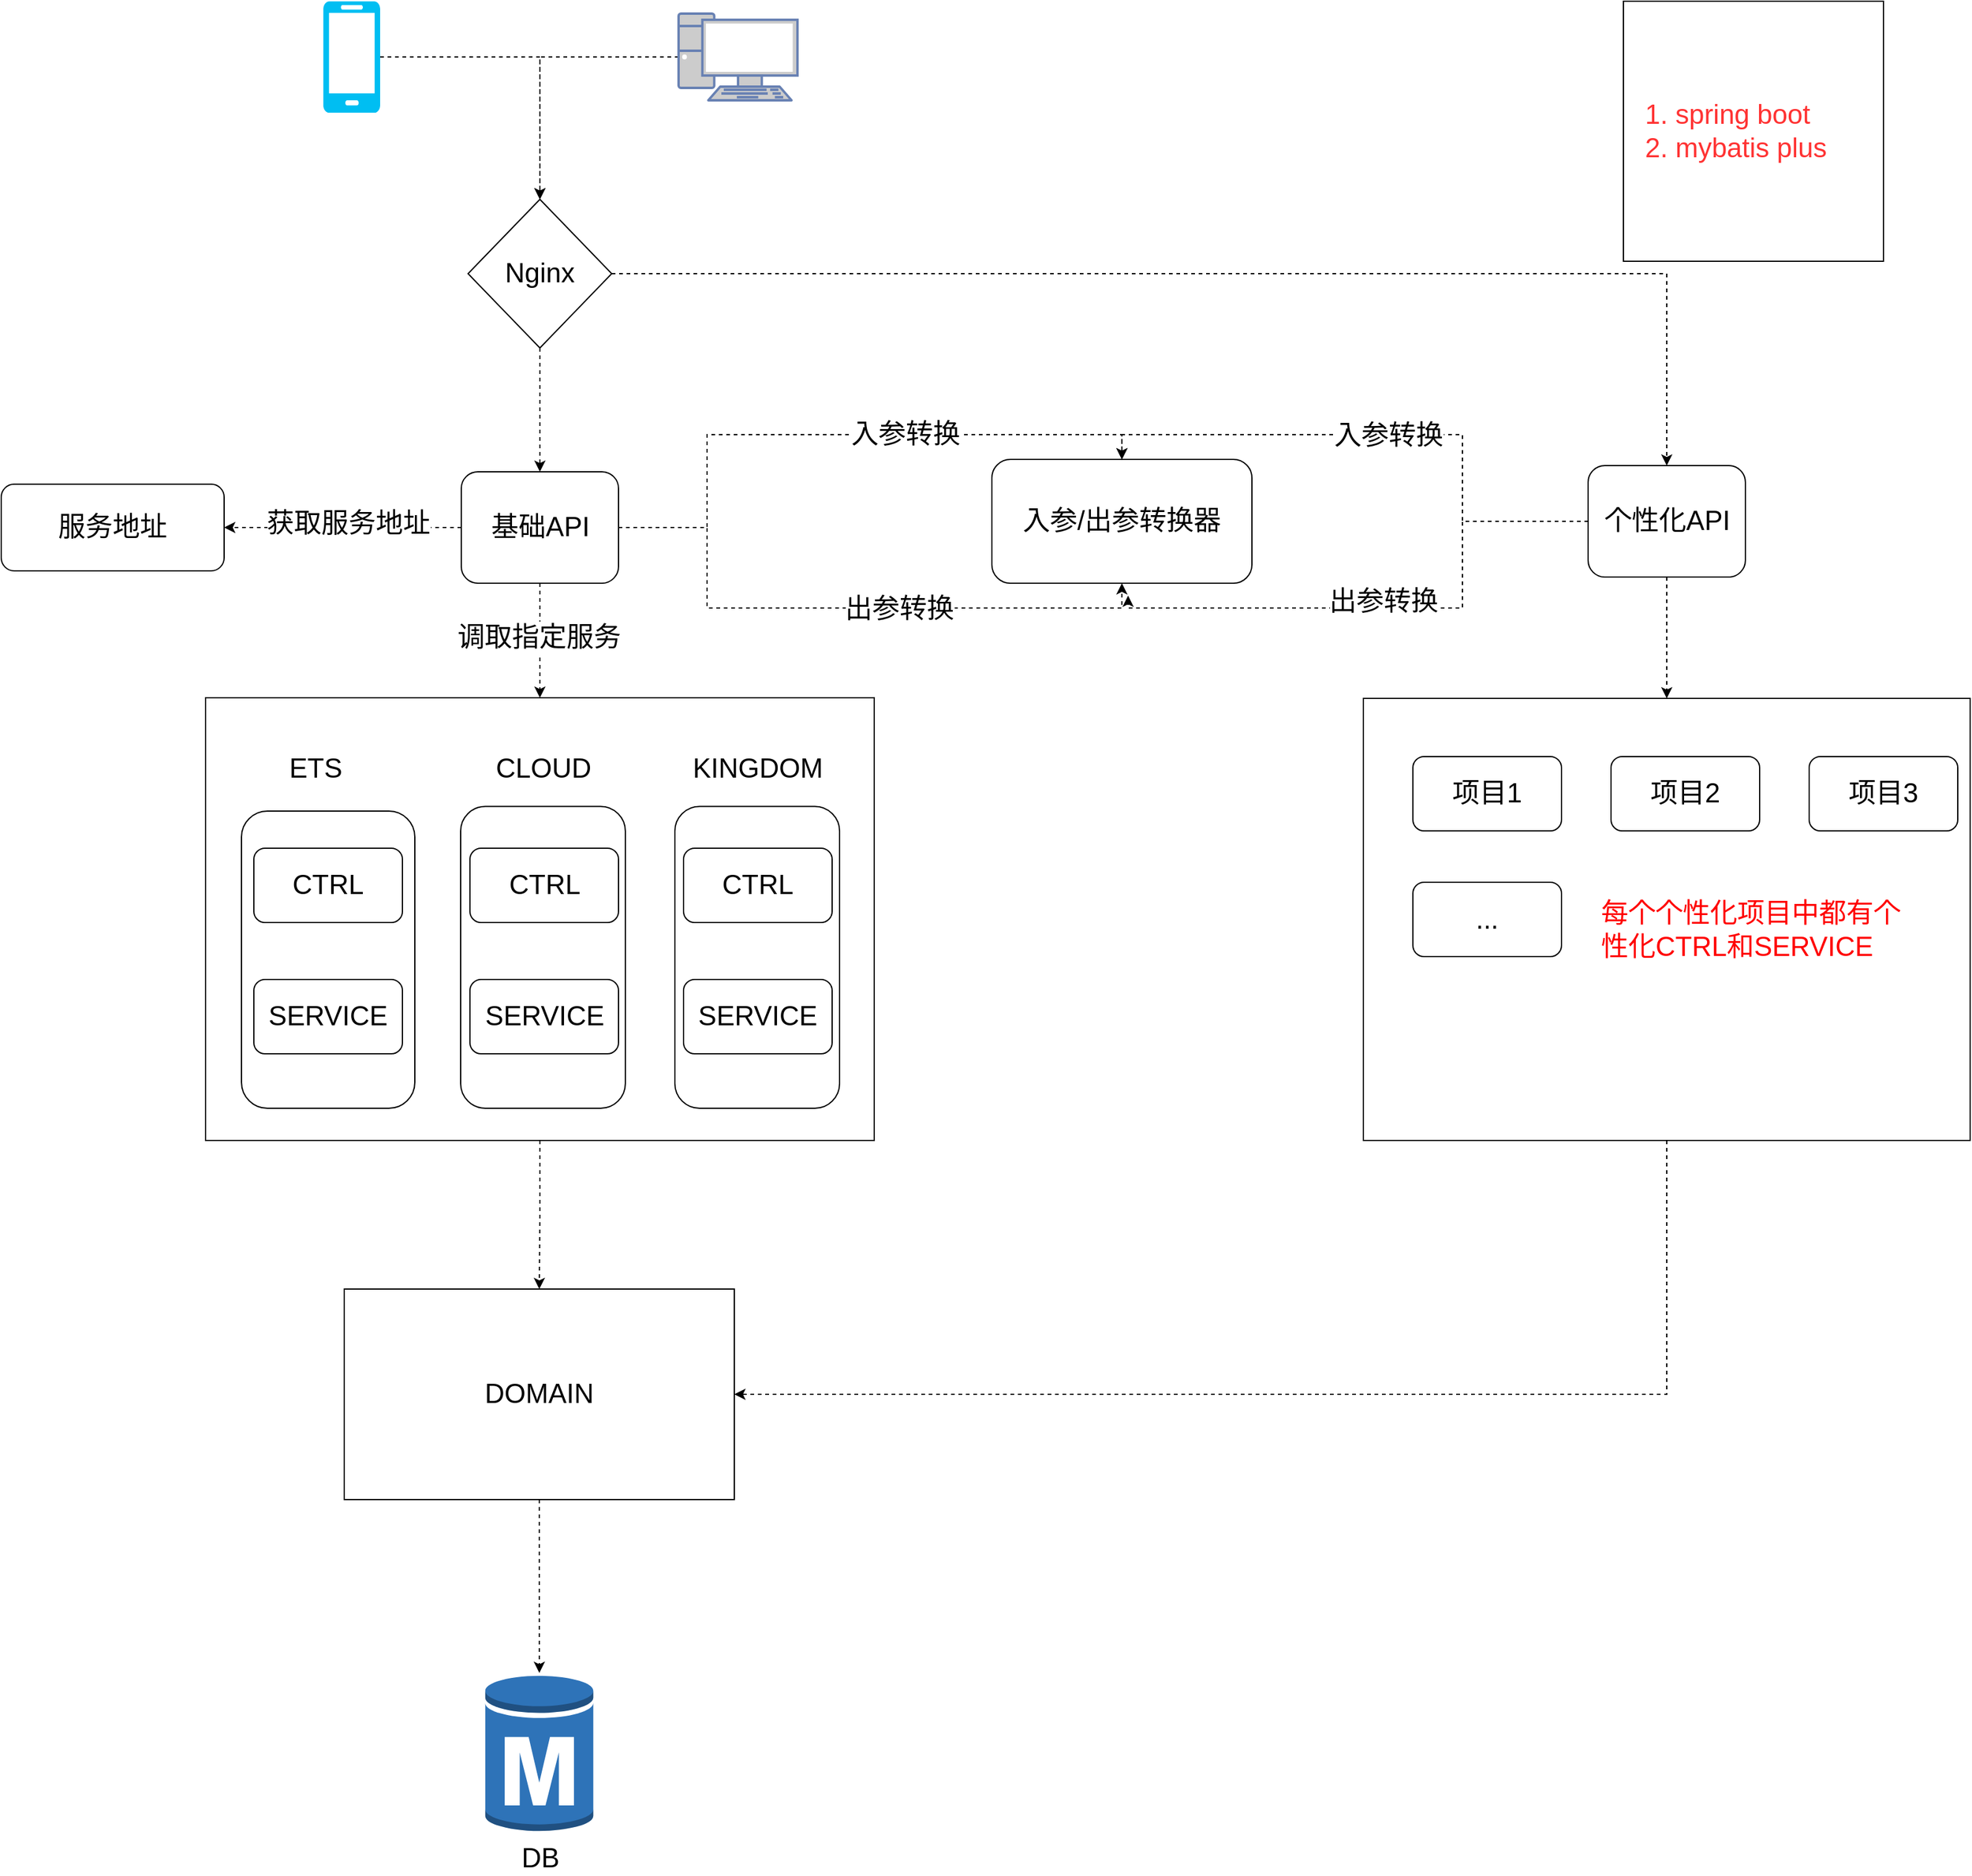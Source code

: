 <mxfile version="12.8.6" type="github">
  <diagram name="Page-1" id="5f0bae14-7c28-e335-631c-24af17079c00">
    <mxGraphModel dx="2037" dy="1089" grid="1" gridSize="10" guides="1" tooltips="1" connect="1" arrows="1" fold="1" page="1" pageScale="1" pageWidth="1100" pageHeight="850" background="#ffffff" math="0" shadow="0">
      <root>
        <mxCell id="0" />
        <mxCell id="1" parent="0" />
        <mxCell id="68yGbEk53HBtTiQQJNc5-29" style="edgeStyle=orthogonalEdgeStyle;rounded=0;orthogonalLoop=1;jettySize=auto;html=1;dashed=1;fontSize=22;" edge="1" parent="1" source="68yGbEk53HBtTiQQJNc5-2" target="68yGbEk53HBtTiQQJNc5-25">
          <mxGeometry relative="1" as="geometry" />
        </mxCell>
        <mxCell id="68yGbEk53HBtTiQQJNc5-2" value="" style="fontColor=#0066CC;verticalAlign=top;verticalLabelPosition=bottom;labelPosition=center;align=center;html=1;outlineConnect=0;fillColor=#CCCCCC;strokeColor=#6881B3;gradientColor=none;gradientDirection=north;strokeWidth=2;shape=mxgraph.networks.pc;" vertex="1" parent="1">
          <mxGeometry x="637" y="80" width="96" height="70" as="geometry" />
        </mxCell>
        <mxCell id="68yGbEk53HBtTiQQJNc5-28" style="edgeStyle=orthogonalEdgeStyle;rounded=0;orthogonalLoop=1;jettySize=auto;html=1;dashed=1;fontSize=22;" edge="1" parent="1" source="68yGbEk53HBtTiQQJNc5-4" target="68yGbEk53HBtTiQQJNc5-25">
          <mxGeometry relative="1" as="geometry" />
        </mxCell>
        <mxCell id="68yGbEk53HBtTiQQJNc5-4" value="" style="verticalLabelPosition=bottom;html=1;verticalAlign=top;align=center;strokeColor=none;fillColor=#00BEF2;shape=mxgraph.azure.mobile;pointerEvents=1;" vertex="1" parent="1">
          <mxGeometry x="350" y="70" width="46" height="90" as="geometry" />
        </mxCell>
        <mxCell id="68yGbEk53HBtTiQQJNc5-78" style="edgeStyle=orthogonalEdgeStyle;rounded=0;orthogonalLoop=1;jettySize=auto;html=1;dashed=1;fontSize=22;fontColor=#000000;" edge="1" parent="1" source="68yGbEk53HBtTiQQJNc5-14" target="68yGbEk53HBtTiQQJNc5-75">
          <mxGeometry relative="1" as="geometry" />
        </mxCell>
        <mxCell id="68yGbEk53HBtTiQQJNc5-14" value="" style="rounded=0;whiteSpace=wrap;html=1;fontSize=22;" vertex="1" parent="1">
          <mxGeometry x="255" y="632.5" width="540" height="357.5" as="geometry" />
        </mxCell>
        <mxCell id="68yGbEk53HBtTiQQJNc5-16" value="" style="rounded=1;whiteSpace=wrap;html=1;fontSize=22;" vertex="1" parent="1">
          <mxGeometry x="284" y="724" width="140" height="240" as="geometry" />
        </mxCell>
        <mxCell id="68yGbEk53HBtTiQQJNc5-17" value="" style="rounded=1;whiteSpace=wrap;html=1;fontSize=22;" vertex="1" parent="1">
          <mxGeometry x="461" y="720.25" width="133" height="243.75" as="geometry" />
        </mxCell>
        <mxCell id="68yGbEk53HBtTiQQJNc5-57" style="rounded=0;orthogonalLoop=1;jettySize=auto;html=1;dashed=1;fontSize=22;fontColor=#000000;" edge="1" parent="1" source="68yGbEk53HBtTiQQJNc5-25" target="68yGbEk53HBtTiQQJNc5-50">
          <mxGeometry relative="1" as="geometry" />
        </mxCell>
        <mxCell id="68yGbEk53HBtTiQQJNc5-87" style="edgeStyle=orthogonalEdgeStyle;rounded=0;orthogonalLoop=1;jettySize=auto;html=1;entryX=0.5;entryY=0;entryDx=0;entryDy=0;dashed=1;fontSize=22;fontColor=#000000;" edge="1" parent="1" source="68yGbEk53HBtTiQQJNc5-25" target="68yGbEk53HBtTiQQJNc5-86">
          <mxGeometry relative="1" as="geometry" />
        </mxCell>
        <mxCell id="68yGbEk53HBtTiQQJNc5-25" value="Nginx" style="rhombus;whiteSpace=wrap;html=1;fontSize=22;" vertex="1" parent="1">
          <mxGeometry x="467" y="230" width="116" height="120" as="geometry" />
        </mxCell>
        <mxCell id="68yGbEk53HBtTiQQJNc5-38" value="" style="rounded=1;whiteSpace=wrap;html=1;fontSize=22;" vertex="1" parent="1">
          <mxGeometry x="634" y="720.25" width="133" height="243.75" as="geometry" />
        </mxCell>
        <mxCell id="68yGbEk53HBtTiQQJNc5-40" value="&lt;ol&gt;&lt;li&gt;spring boot&lt;/li&gt;&lt;li&gt;mybatis plus&lt;/li&gt;&lt;/ol&gt;" style="whiteSpace=wrap;html=1;aspect=fixed;fontSize=22;fontColor=#FF3333;align=left;" vertex="1" parent="1">
          <mxGeometry x="1400" y="70" width="210" height="210" as="geometry" />
        </mxCell>
        <mxCell id="68yGbEk53HBtTiQQJNc5-47" value="入参/出参转换器" style="rounded=1;whiteSpace=wrap;html=1;fontSize=22;fontColor=#000000;align=center;" vertex="1" parent="1">
          <mxGeometry x="890" y="440" width="210" height="100" as="geometry" />
        </mxCell>
        <mxCell id="68yGbEk53HBtTiQQJNc5-59" style="edgeStyle=orthogonalEdgeStyle;rounded=0;orthogonalLoop=1;jettySize=auto;html=1;entryX=0.5;entryY=0;entryDx=0;entryDy=0;dashed=1;fontSize=22;fontColor=#000000;" edge="1" parent="1" source="68yGbEk53HBtTiQQJNc5-50" target="68yGbEk53HBtTiQQJNc5-47">
          <mxGeometry relative="1" as="geometry">
            <Array as="points">
              <mxPoint x="660" y="495" />
              <mxPoint x="660" y="420" />
              <mxPoint x="995" y="420" />
            </Array>
          </mxGeometry>
        </mxCell>
        <mxCell id="68yGbEk53HBtTiQQJNc5-60" value="入参转换" style="text;html=1;align=center;verticalAlign=middle;resizable=0;points=[];labelBackgroundColor=#ffffff;fontSize=22;fontColor=#000000;" vertex="1" connectable="0" parent="68yGbEk53HBtTiQQJNc5-59">
          <mxGeometry x="0.223" relative="1" as="geometry">
            <mxPoint as="offset" />
          </mxGeometry>
        </mxCell>
        <mxCell id="68yGbEk53HBtTiQQJNc5-61" style="edgeStyle=orthogonalEdgeStyle;rounded=0;orthogonalLoop=1;jettySize=auto;html=1;entryX=0.5;entryY=1;entryDx=0;entryDy=0;dashed=1;fontSize=22;fontColor=#000000;" edge="1" parent="1" source="68yGbEk53HBtTiQQJNc5-50" target="68yGbEk53HBtTiQQJNc5-47">
          <mxGeometry relative="1" as="geometry">
            <Array as="points">
              <mxPoint x="660" y="495" />
              <mxPoint x="660" y="560" />
              <mxPoint x="995" y="560" />
            </Array>
          </mxGeometry>
        </mxCell>
        <mxCell id="68yGbEk53HBtTiQQJNc5-62" value="出参转换" style="text;html=1;align=center;verticalAlign=middle;resizable=0;points=[];labelBackgroundColor=#ffffff;fontSize=22;fontColor=#000000;" vertex="1" connectable="0" parent="68yGbEk53HBtTiQQJNc5-61">
          <mxGeometry x="0.184" y="-1" relative="1" as="geometry">
            <mxPoint as="offset" />
          </mxGeometry>
        </mxCell>
        <mxCell id="68yGbEk53HBtTiQQJNc5-70" style="edgeStyle=orthogonalEdgeStyle;rounded=0;orthogonalLoop=1;jettySize=auto;html=1;entryX=0.5;entryY=0;entryDx=0;entryDy=0;dashed=1;fontSize=22;fontColor=#000000;" edge="1" parent="1" source="68yGbEk53HBtTiQQJNc5-50" target="68yGbEk53HBtTiQQJNc5-14">
          <mxGeometry relative="1" as="geometry" />
        </mxCell>
        <mxCell id="68yGbEk53HBtTiQQJNc5-104" value="调取指定服务" style="text;html=1;align=center;verticalAlign=middle;resizable=0;points=[];labelBackgroundColor=#ffffff;fontSize=22;fontColor=#000000;" vertex="1" connectable="0" parent="68yGbEk53HBtTiQQJNc5-70">
          <mxGeometry x="-0.052" y="-1" relative="1" as="geometry">
            <mxPoint as="offset" />
          </mxGeometry>
        </mxCell>
        <mxCell id="68yGbEk53HBtTiQQJNc5-102" style="edgeStyle=orthogonalEdgeStyle;rounded=0;orthogonalLoop=1;jettySize=auto;html=1;entryX=1;entryY=0.5;entryDx=0;entryDy=0;dashed=1;fontSize=22;fontColor=#000000;" edge="1" parent="1" source="68yGbEk53HBtTiQQJNc5-50" target="68yGbEk53HBtTiQQJNc5-101">
          <mxGeometry relative="1" as="geometry" />
        </mxCell>
        <mxCell id="68yGbEk53HBtTiQQJNc5-103" value="获取服务地址" style="text;html=1;align=center;verticalAlign=middle;resizable=0;points=[];labelBackgroundColor=#ffffff;fontSize=22;fontColor=#000000;" vertex="1" connectable="0" parent="68yGbEk53HBtTiQQJNc5-102">
          <mxGeometry x="-0.046" y="-3" relative="1" as="geometry">
            <mxPoint as="offset" />
          </mxGeometry>
        </mxCell>
        <mxCell id="68yGbEk53HBtTiQQJNc5-50" value="基础API" style="rounded=1;whiteSpace=wrap;html=1;fontSize=22;fontColor=#000000;align=center;" vertex="1" parent="1">
          <mxGeometry x="461.5" y="450" width="127" height="90" as="geometry" />
        </mxCell>
        <mxCell id="68yGbEk53HBtTiQQJNc5-63" value="CTRL" style="rounded=1;whiteSpace=wrap;html=1;fontSize=22;fontColor=#000000;align=center;" vertex="1" parent="1">
          <mxGeometry x="294" y="754" width="120" height="60" as="geometry" />
        </mxCell>
        <mxCell id="68yGbEk53HBtTiQQJNc5-64" value="ETS" style="text;html=1;strokeColor=none;fillColor=none;align=center;verticalAlign=middle;whiteSpace=wrap;rounded=0;fontSize=22;fontColor=#000000;" vertex="1" parent="1">
          <mxGeometry x="324" y="680" width="40" height="20" as="geometry" />
        </mxCell>
        <mxCell id="68yGbEk53HBtTiQQJNc5-66" value="CLOUD" style="text;html=1;strokeColor=none;fillColor=none;align=center;verticalAlign=middle;whiteSpace=wrap;rounded=0;fontSize=22;fontColor=#000000;" vertex="1" parent="1">
          <mxGeometry x="507.5" y="680" width="40" height="20" as="geometry" />
        </mxCell>
        <mxCell id="68yGbEk53HBtTiQQJNc5-68" value="KINGDOM" style="text;html=1;strokeColor=none;fillColor=none;align=center;verticalAlign=middle;whiteSpace=wrap;rounded=0;fontSize=22;fontColor=#000000;" vertex="1" parent="1">
          <mxGeometry x="681" y="680" width="40" height="20" as="geometry" />
        </mxCell>
        <mxCell id="68yGbEk53HBtTiQQJNc5-69" value="SERVICE" style="rounded=1;whiteSpace=wrap;html=1;fontSize=22;fontColor=#000000;align=center;" vertex="1" parent="1">
          <mxGeometry x="294" y="860" width="120" height="60" as="geometry" />
        </mxCell>
        <mxCell id="68yGbEk53HBtTiQQJNc5-71" value="CTRL" style="rounded=1;whiteSpace=wrap;html=1;fontSize=22;fontColor=#000000;align=center;" vertex="1" parent="1">
          <mxGeometry x="468.5" y="754" width="120" height="60" as="geometry" />
        </mxCell>
        <mxCell id="68yGbEk53HBtTiQQJNc5-72" value="SERVICE" style="rounded=1;whiteSpace=wrap;html=1;fontSize=22;fontColor=#000000;align=center;" vertex="1" parent="1">
          <mxGeometry x="468.5" y="860" width="120" height="60" as="geometry" />
        </mxCell>
        <mxCell id="68yGbEk53HBtTiQQJNc5-73" value="CTRL" style="rounded=1;whiteSpace=wrap;html=1;fontSize=22;fontColor=#000000;align=center;" vertex="1" parent="1">
          <mxGeometry x="641" y="754" width="120" height="60" as="geometry" />
        </mxCell>
        <mxCell id="68yGbEk53HBtTiQQJNc5-74" value="SERVICE" style="rounded=1;whiteSpace=wrap;html=1;fontSize=22;fontColor=#000000;align=center;" vertex="1" parent="1">
          <mxGeometry x="641" y="860" width="120" height="60" as="geometry" />
        </mxCell>
        <mxCell id="68yGbEk53HBtTiQQJNc5-79" style="edgeStyle=orthogonalEdgeStyle;rounded=0;orthogonalLoop=1;jettySize=auto;html=1;dashed=1;fontSize=22;fontColor=#000000;" edge="1" parent="1" source="68yGbEk53HBtTiQQJNc5-75" target="68yGbEk53HBtTiQQJNc5-77">
          <mxGeometry relative="1" as="geometry" />
        </mxCell>
        <mxCell id="68yGbEk53HBtTiQQJNc5-75" value="DOMAIN" style="rounded=0;whiteSpace=wrap;html=1;fontSize=22;fontColor=#000000;align=center;" vertex="1" parent="1">
          <mxGeometry x="367" y="1110" width="315" height="170" as="geometry" />
        </mxCell>
        <mxCell id="68yGbEk53HBtTiQQJNc5-77" value="DB" style="outlineConnect=0;dashed=0;verticalLabelPosition=bottom;verticalAlign=top;align=center;html=1;shape=mxgraph.aws3.rds_db_instance;fillColor=#2E73B8;gradientColor=none;fontSize=22;fontColor=#000000;" vertex="1" parent="1">
          <mxGeometry x="480.88" y="1420" width="87.25" height="130" as="geometry" />
        </mxCell>
        <mxCell id="68yGbEk53HBtTiQQJNc5-88" style="edgeStyle=orthogonalEdgeStyle;rounded=0;orthogonalLoop=1;jettySize=auto;html=1;entryX=0.5;entryY=0;entryDx=0;entryDy=0;dashed=1;fontSize=22;fontColor=#000000;" edge="1" parent="1" source="68yGbEk53HBtTiQQJNc5-86" target="68yGbEk53HBtTiQQJNc5-47">
          <mxGeometry relative="1" as="geometry">
            <Array as="points">
              <mxPoint x="1270" y="490" />
              <mxPoint x="1270" y="420" />
              <mxPoint x="995" y="420" />
            </Array>
          </mxGeometry>
        </mxCell>
        <mxCell id="68yGbEk53HBtTiQQJNc5-89" value="入参转换" style="text;html=1;align=center;verticalAlign=middle;resizable=0;points=[];labelBackgroundColor=#ffffff;fontSize=22;fontColor=#000000;" vertex="1" connectable="0" parent="68yGbEk53HBtTiQQJNc5-88">
          <mxGeometry x="-0.006" y="1" relative="1" as="geometry">
            <mxPoint as="offset" />
          </mxGeometry>
        </mxCell>
        <mxCell id="68yGbEk53HBtTiQQJNc5-90" style="edgeStyle=orthogonalEdgeStyle;rounded=0;orthogonalLoop=1;jettySize=auto;html=1;dashed=1;fontSize=22;fontColor=#000000;" edge="1" parent="1" source="68yGbEk53HBtTiQQJNc5-86">
          <mxGeometry relative="1" as="geometry">
            <mxPoint x="1000.0" y="550" as="targetPoint" />
            <Array as="points">
              <mxPoint x="1270" y="490" />
              <mxPoint x="1270" y="560" />
              <mxPoint x="1000" y="560" />
            </Array>
          </mxGeometry>
        </mxCell>
        <mxCell id="68yGbEk53HBtTiQQJNc5-91" value="出参转换" style="text;html=1;align=center;verticalAlign=middle;resizable=0;points=[];labelBackgroundColor=#ffffff;fontSize=22;fontColor=#000000;" vertex="1" connectable="0" parent="68yGbEk53HBtTiQQJNc5-90">
          <mxGeometry x="0.233" y="-5" relative="1" as="geometry">
            <mxPoint x="42.86" as="offset" />
          </mxGeometry>
        </mxCell>
        <mxCell id="68yGbEk53HBtTiQQJNc5-99" style="edgeStyle=orthogonalEdgeStyle;rounded=0;orthogonalLoop=1;jettySize=auto;html=1;dashed=1;fontSize=22;fontColor=#FF0000;" edge="1" parent="1" source="68yGbEk53HBtTiQQJNc5-86" target="68yGbEk53HBtTiQQJNc5-92">
          <mxGeometry relative="1" as="geometry" />
        </mxCell>
        <mxCell id="68yGbEk53HBtTiQQJNc5-86" value="个性化API" style="rounded=1;whiteSpace=wrap;html=1;fontSize=22;fontColor=#000000;align=center;" vertex="1" parent="1">
          <mxGeometry x="1371.5" y="445" width="127" height="90" as="geometry" />
        </mxCell>
        <mxCell id="68yGbEk53HBtTiQQJNc5-98" style="edgeStyle=orthogonalEdgeStyle;rounded=0;orthogonalLoop=1;jettySize=auto;html=1;entryX=1;entryY=0.5;entryDx=0;entryDy=0;dashed=1;fontSize=22;fontColor=#FF0000;" edge="1" parent="1" source="68yGbEk53HBtTiQQJNc5-92" target="68yGbEk53HBtTiQQJNc5-75">
          <mxGeometry relative="1" as="geometry">
            <Array as="points">
              <mxPoint x="1435" y="1195" />
            </Array>
          </mxGeometry>
        </mxCell>
        <mxCell id="68yGbEk53HBtTiQQJNc5-92" value="" style="rounded=0;whiteSpace=wrap;html=1;fontSize=22;fontColor=#000000;align=center;" vertex="1" parent="1">
          <mxGeometry x="1190" y="633" width="490" height="357" as="geometry" />
        </mxCell>
        <mxCell id="68yGbEk53HBtTiQQJNc5-93" value="项目1" style="rounded=1;whiteSpace=wrap;html=1;fontSize=22;fontColor=#000000;align=center;" vertex="1" parent="1">
          <mxGeometry x="1230" y="680" width="120" height="60" as="geometry" />
        </mxCell>
        <mxCell id="68yGbEk53HBtTiQQJNc5-94" value="项目2" style="rounded=1;whiteSpace=wrap;html=1;fontSize=22;fontColor=#000000;align=center;" vertex="1" parent="1">
          <mxGeometry x="1390" y="680" width="120" height="60" as="geometry" />
        </mxCell>
        <mxCell id="68yGbEk53HBtTiQQJNc5-95" value="项目3" style="rounded=1;whiteSpace=wrap;html=1;fontSize=22;fontColor=#000000;align=center;" vertex="1" parent="1">
          <mxGeometry x="1550" y="680" width="120" height="60" as="geometry" />
        </mxCell>
        <mxCell id="68yGbEk53HBtTiQQJNc5-96" value="..." style="rounded=1;whiteSpace=wrap;html=1;fontSize=22;fontColor=#000000;align=center;" vertex="1" parent="1">
          <mxGeometry x="1230" y="781.5" width="120" height="60" as="geometry" />
        </mxCell>
        <mxCell id="68yGbEk53HBtTiQQJNc5-97" value="每个个性化项目中都有个性化CTRL和SERVICE" style="text;html=1;strokeColor=none;fillColor=none;align=left;verticalAlign=middle;whiteSpace=wrap;rounded=0;fontSize=22;fontColor=#FF0000;" vertex="1" parent="1">
          <mxGeometry x="1380" y="810" width="260" height="20" as="geometry" />
        </mxCell>
        <mxCell id="68yGbEk53HBtTiQQJNc5-101" value="服务地址" style="rounded=1;whiteSpace=wrap;html=1;fontSize=22;fontColor=#000000;align=center;" vertex="1" parent="1">
          <mxGeometry x="90" y="460" width="180" height="70" as="geometry" />
        </mxCell>
      </root>
    </mxGraphModel>
  </diagram>
</mxfile>
